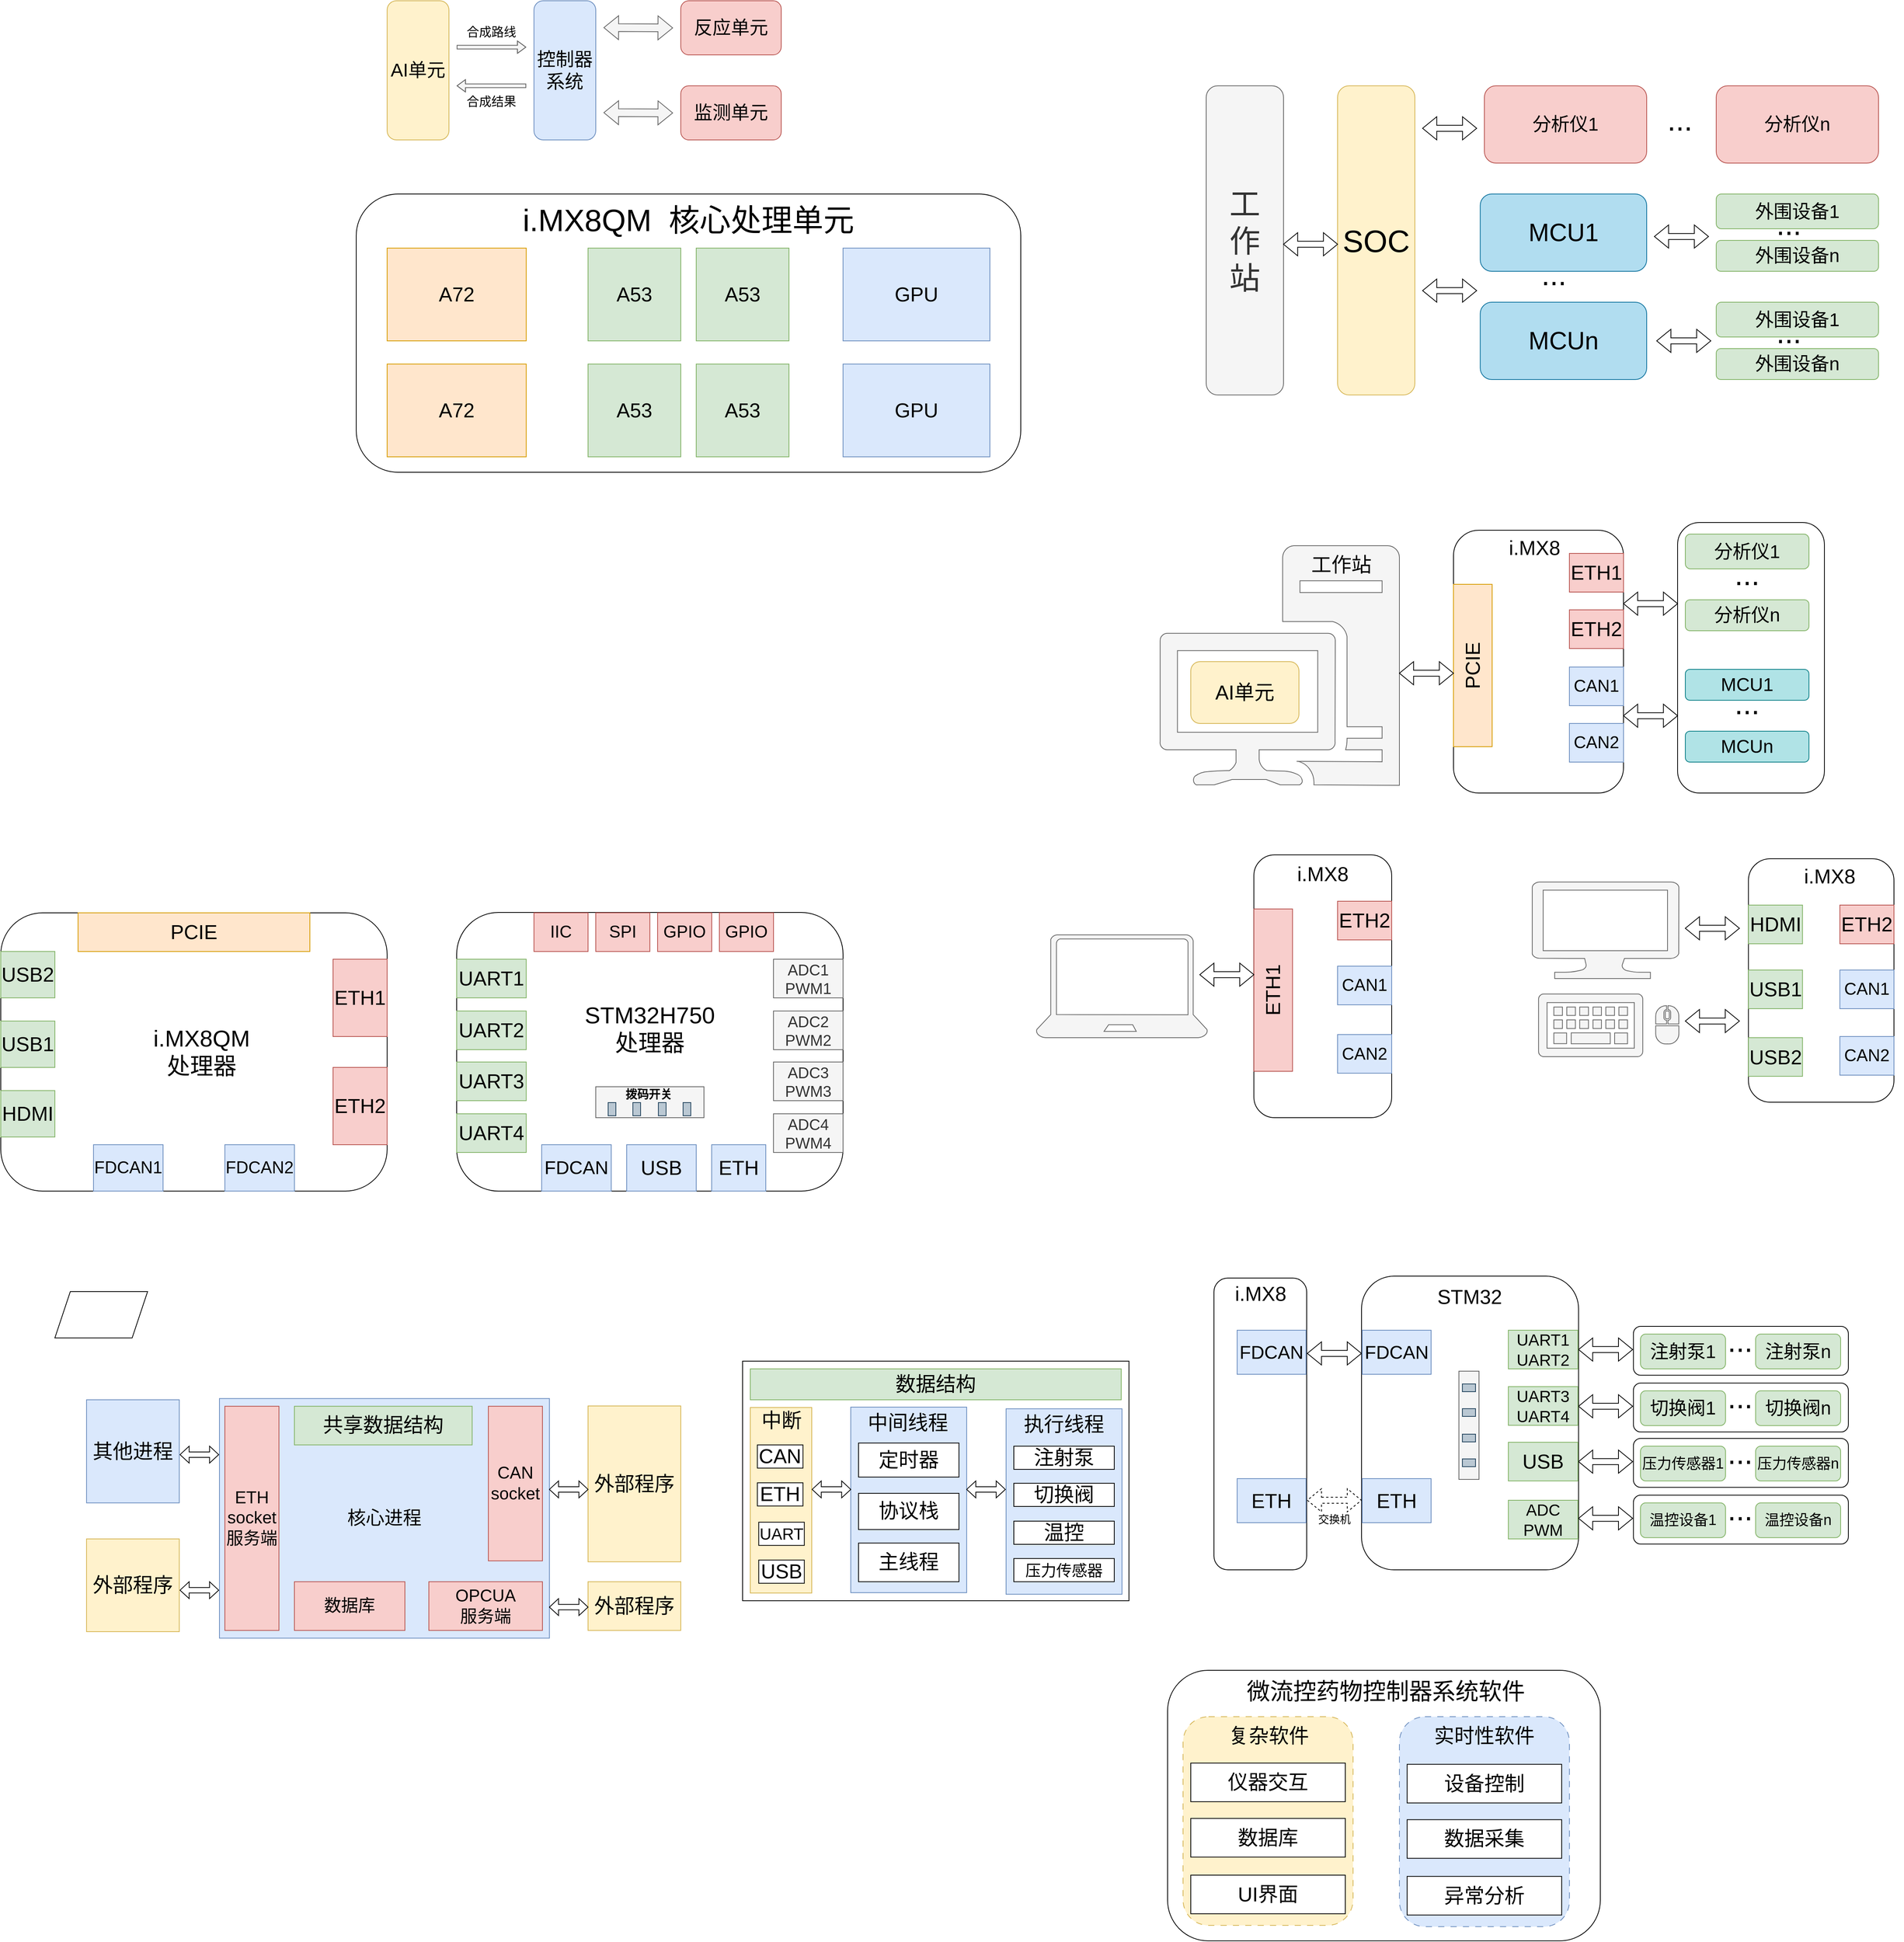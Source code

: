 <mxfile version="25.0.3">
  <diagram name="第 1 页" id="dDundkh1Q2r8naMCAjJB">
    <mxGraphModel dx="2897" dy="933" grid="1" gridSize="10" guides="1" tooltips="1" connect="1" arrows="1" fold="1" page="1" pageScale="1" pageWidth="1169" pageHeight="827" math="0" shadow="0">
      <root>
        <mxCell id="0" />
        <mxCell id="1" parent="0" />
        <mxCell id="mTrDEz1nqdT5TnVAm15j-2" value="&lt;font style=&quot;font-size: 24px;&quot;&gt;AI单元&lt;/font&gt;" style="rounded=1;whiteSpace=wrap;html=1;fillColor=#fff2cc;strokeColor=#d6b656;" parent="1" vertex="1">
          <mxGeometry x="120" y="130" width="80" height="180" as="geometry" />
        </mxCell>
        <mxCell id="mTrDEz1nqdT5TnVAm15j-6" value="&lt;font style=&quot;font-size: 24px;&quot;&gt;控制器系统&lt;/font&gt;" style="rounded=1;whiteSpace=wrap;html=1;fillColor=#dae8fc;strokeColor=#6c8ebf;" parent="1" vertex="1">
          <mxGeometry x="310" y="130" width="80" height="180" as="geometry" />
        </mxCell>
        <mxCell id="mTrDEz1nqdT5TnVAm15j-7" value="&lt;font style=&quot;font-size: 24px;&quot;&gt;反应单元&lt;/font&gt;" style="rounded=1;whiteSpace=wrap;html=1;fillColor=#f8cecc;strokeColor=#b85450;" parent="1" vertex="1">
          <mxGeometry x="500" y="130" width="130" height="70" as="geometry" />
        </mxCell>
        <mxCell id="mTrDEz1nqdT5TnVAm15j-8" value="&lt;span style=&quot;font-size: 24px;&quot;&gt;监测单元&lt;/span&gt;" style="rounded=1;whiteSpace=wrap;html=1;fillColor=#f8cecc;strokeColor=#b85450;glass=0;shadow=0;" parent="1" vertex="1">
          <mxGeometry x="500" y="240" width="130" height="70" as="geometry" />
        </mxCell>
        <mxCell id="mTrDEz1nqdT5TnVAm15j-9" value="" style="shape=flexArrow;endArrow=classic;startArrow=classic;html=1;rounded=0;fillColor=#f5f5f5;strokeColor=#666666;" parent="1" edge="1">
          <mxGeometry width="100" height="100" relative="1" as="geometry">
            <mxPoint x="400" y="164.71" as="sourcePoint" />
            <mxPoint x="490" y="165.13" as="targetPoint" />
          </mxGeometry>
        </mxCell>
        <mxCell id="mTrDEz1nqdT5TnVAm15j-10" value="" style="shape=flexArrow;endArrow=classic;startArrow=classic;html=1;rounded=0;fillColor=#f5f5f5;strokeColor=#666666;" parent="1" edge="1">
          <mxGeometry width="100" height="100" relative="1" as="geometry">
            <mxPoint x="400" y="274.71" as="sourcePoint" />
            <mxPoint x="490" y="275.13" as="targetPoint" />
          </mxGeometry>
        </mxCell>
        <mxCell id="mTrDEz1nqdT5TnVAm15j-12" value="" style="shape=flexArrow;endArrow=classic;html=1;rounded=0;width=4.8;endSize=3.288;endWidth=10.229;fillColor=#f5f5f5;strokeColor=#666666;" parent="1" edge="1">
          <mxGeometry width="50" height="50" relative="1" as="geometry">
            <mxPoint x="210" y="190" as="sourcePoint" />
            <mxPoint x="300" y="190" as="targetPoint" />
            <Array as="points">
              <mxPoint x="260" y="190" />
            </Array>
          </mxGeometry>
        </mxCell>
        <mxCell id="mTrDEz1nqdT5TnVAm15j-13" value="" style="shape=flexArrow;endArrow=classic;html=1;rounded=0;width=4.8;endSize=3.288;endWidth=10.229;fillColor=#f5f5f5;strokeColor=#666666;" parent="1" edge="1">
          <mxGeometry width="50" height="50" relative="1" as="geometry">
            <mxPoint x="300" y="240" as="sourcePoint" />
            <mxPoint x="210" y="240" as="targetPoint" />
            <Array as="points">
              <mxPoint x="260" y="240" />
            </Array>
          </mxGeometry>
        </mxCell>
        <mxCell id="mTrDEz1nqdT5TnVAm15j-15" value="合成路线" style="text;strokeColor=none;align=center;fillColor=none;html=1;verticalAlign=middle;whiteSpace=wrap;rounded=0;fontSize=16;" parent="1" vertex="1">
          <mxGeometry x="220" y="160" width="70" height="20" as="geometry" />
        </mxCell>
        <mxCell id="mTrDEz1nqdT5TnVAm15j-16" value="合成结果" style="text;strokeColor=none;align=center;fillColor=none;html=1;verticalAlign=middle;whiteSpace=wrap;rounded=0;fontSize=16;" parent="1" vertex="1">
          <mxGeometry x="220" y="250" width="70" height="20" as="geometry" />
        </mxCell>
        <mxCell id="O-WrQp41GENTJy3OARPs-1" value="" style="rounded=1;whiteSpace=wrap;html=1;" parent="1" vertex="1">
          <mxGeometry x="80" y="380" width="860" height="360" as="geometry" />
        </mxCell>
        <mxCell id="O-WrQp41GENTJy3OARPs-2" value="&lt;font style=&quot;font-size: 26px;&quot;&gt;A72&lt;/font&gt;" style="rounded=0;whiteSpace=wrap;html=1;fillColor=#ffe6cc;strokeColor=#d79b00;" parent="1" vertex="1">
          <mxGeometry x="120" y="450" width="180" height="120" as="geometry" />
        </mxCell>
        <mxCell id="O-WrQp41GENTJy3OARPs-3" value="&lt;font style=&quot;font-size: 26px;&quot;&gt;A72&lt;/font&gt;" style="rounded=0;whiteSpace=wrap;html=1;fillColor=#ffe6cc;strokeColor=#d79b00;" parent="1" vertex="1">
          <mxGeometry x="120" y="600" width="180" height="120" as="geometry" />
        </mxCell>
        <mxCell id="O-WrQp41GENTJy3OARPs-8" value="&lt;font style=&quot;font-size: 26px;&quot;&gt;GPU&lt;/font&gt;" style="rounded=0;whiteSpace=wrap;html=1;fillColor=#dae8fc;strokeColor=#6c8ebf;" parent="1" vertex="1">
          <mxGeometry x="710" y="450" width="190" height="120" as="geometry" />
        </mxCell>
        <mxCell id="O-WrQp41GENTJy3OARPs-9" value="&lt;font style=&quot;font-size: 26px;&quot;&gt;GPU&lt;/font&gt;" style="rounded=0;whiteSpace=wrap;html=1;fillColor=#dae8fc;strokeColor=#6c8ebf;" parent="1" vertex="1">
          <mxGeometry x="710" y="600" width="190" height="120" as="geometry" />
        </mxCell>
        <mxCell id="O-WrQp41GENTJy3OARPs-10" value="&lt;font style=&quot;font-size: 26px;&quot;&gt;A53&lt;/font&gt;" style="rounded=0;whiteSpace=wrap;html=1;fillColor=#d5e8d4;strokeColor=#82b366;" parent="1" vertex="1">
          <mxGeometry x="380" y="450" width="120" height="120" as="geometry" />
        </mxCell>
        <mxCell id="O-WrQp41GENTJy3OARPs-11" value="&lt;font style=&quot;font-size: 26px;&quot;&gt;A53&lt;/font&gt;" style="rounded=0;whiteSpace=wrap;html=1;fillColor=#d5e8d4;strokeColor=#82b366;" parent="1" vertex="1">
          <mxGeometry x="520" y="450" width="120" height="120" as="geometry" />
        </mxCell>
        <mxCell id="O-WrQp41GENTJy3OARPs-12" value="&lt;font style=&quot;font-size: 26px;&quot;&gt;A53&lt;/font&gt;" style="rounded=0;whiteSpace=wrap;html=1;fillColor=#d5e8d4;strokeColor=#82b366;" parent="1" vertex="1">
          <mxGeometry x="380" y="600" width="120" height="120" as="geometry" />
        </mxCell>
        <mxCell id="O-WrQp41GENTJy3OARPs-13" value="&lt;font style=&quot;font-size: 26px;&quot;&gt;A53&lt;/font&gt;" style="rounded=0;whiteSpace=wrap;html=1;fillColor=#d5e8d4;strokeColor=#82b366;" parent="1" vertex="1">
          <mxGeometry x="520" y="600" width="120" height="120" as="geometry" />
        </mxCell>
        <mxCell id="O-WrQp41GENTJy3OARPs-18" value="&lt;font&gt;i.MX8QM&amp;nbsp; 核心处理单元&lt;/font&gt;" style="text;strokeColor=none;align=center;fillColor=none;html=1;verticalAlign=middle;whiteSpace=wrap;rounded=0;fontSize=40;" parent="1" vertex="1">
          <mxGeometry x="260" y="398" width="500" height="30" as="geometry" />
        </mxCell>
        <mxCell id="O-WrQp41GENTJy3OARPs-20" value="" style="rounded=1;whiteSpace=wrap;html=1;shadow=0;" parent="1" vertex="1">
          <mxGeometry x="-380" y="1310" width="500" height="360" as="geometry" />
        </mxCell>
        <mxCell id="O-WrQp41GENTJy3OARPs-24" value="&lt;font style=&quot;font-size: 26px;&quot;&gt;PCIE&lt;/font&gt;" style="rounded=0;whiteSpace=wrap;html=1;fillColor=#ffe6cc;strokeColor=#d79b00;" parent="1" vertex="1">
          <mxGeometry x="-280" y="1310" width="300" height="50" as="geometry" />
        </mxCell>
        <mxCell id="O-WrQp41GENTJy3OARPs-25" value="&lt;font style=&quot;font-size: 26px;&quot;&gt;HDMI&lt;/font&gt;" style="rounded=0;whiteSpace=wrap;html=1;fillColor=#d5e8d4;strokeColor=#82b366;" parent="1" vertex="1">
          <mxGeometry x="-380" y="1540" width="70" height="60" as="geometry" />
        </mxCell>
        <mxCell id="O-WrQp41GENTJy3OARPs-27" value="i.MX8QM&lt;div&gt;处理器&lt;/div&gt;" style="text;strokeColor=none;align=center;fillColor=none;html=1;verticalAlign=middle;whiteSpace=wrap;rounded=0;fontSize=30;" parent="1" vertex="1">
          <mxGeometry x="-210" y="1440" width="180" height="100" as="geometry" />
        </mxCell>
        <mxCell id="O-WrQp41GENTJy3OARPs-28" value="&lt;font style=&quot;font-size: 26px;&quot;&gt;ETH1&lt;/font&gt;" style="rounded=0;whiteSpace=wrap;html=1;fillColor=#f8cecc;strokeColor=#b85450;" parent="1" vertex="1">
          <mxGeometry x="50" y="1370" width="70" height="100" as="geometry" />
        </mxCell>
        <mxCell id="O-WrQp41GENTJy3OARPs-29" value="&lt;font style=&quot;font-size: 26px;&quot;&gt;ETH2&lt;/font&gt;" style="rounded=0;whiteSpace=wrap;html=1;fillColor=#f8cecc;strokeColor=#b85450;" parent="1" vertex="1">
          <mxGeometry x="50" y="1510" width="70" height="100" as="geometry" />
        </mxCell>
        <mxCell id="O-WrQp41GENTJy3OARPs-31" value="&lt;font style=&quot;font-size: 26px;&quot;&gt;USB1&lt;/font&gt;" style="rounded=0;whiteSpace=wrap;html=1;fillColor=#d5e8d4;strokeColor=#82b366;" parent="1" vertex="1">
          <mxGeometry x="-380" y="1450" width="70" height="60" as="geometry" />
        </mxCell>
        <mxCell id="O-WrQp41GENTJy3OARPs-32" value="&lt;font style=&quot;font-size: 26px;&quot;&gt;USB2&lt;/font&gt;" style="rounded=0;whiteSpace=wrap;html=1;fillColor=#d5e8d4;strokeColor=#82b366;" parent="1" vertex="1">
          <mxGeometry x="-380" y="1360" width="70" height="60" as="geometry" />
        </mxCell>
        <mxCell id="O-WrQp41GENTJy3OARPs-33" value="&lt;font&gt;FDCAN1&lt;/font&gt;" style="rounded=0;whiteSpace=wrap;html=1;fillColor=#dae8fc;strokeColor=#6c8ebf;gradientColor=none;fontSize=22;" parent="1" vertex="1">
          <mxGeometry x="-260" y="1610" width="90" height="60" as="geometry" />
        </mxCell>
        <mxCell id="O-WrQp41GENTJy3OARPs-34" value="&lt;font&gt;FDCAN2&lt;/font&gt;" style="rounded=0;whiteSpace=wrap;html=1;fillColor=#dae8fc;strokeColor=#6c8ebf;fontSize=22;" parent="1" vertex="1">
          <mxGeometry x="-90" y="1610" width="90" height="60" as="geometry" />
        </mxCell>
        <mxCell id="O-WrQp41GENTJy3OARPs-36" value="" style="rounded=1;whiteSpace=wrap;html=1;shadow=0;" parent="1" vertex="1">
          <mxGeometry x="210" y="1309.5" width="500" height="360.5" as="geometry" />
        </mxCell>
        <mxCell id="O-WrQp41GENTJy3OARPs-37" value="&lt;font style=&quot;font-size: 26px;&quot;&gt;UART1&lt;/font&gt;" style="rounded=0;whiteSpace=wrap;html=1;fillColor=#d5e8d4;strokeColor=#82b366;" parent="1" vertex="1">
          <mxGeometry x="210" y="1370" width="90" height="50" as="geometry" />
        </mxCell>
        <mxCell id="O-WrQp41GENTJy3OARPs-39" value="&lt;div&gt;STM32H750处理器&lt;/div&gt;" style="text;strokeColor=none;align=center;fillColor=none;html=1;verticalAlign=middle;whiteSpace=wrap;rounded=0;fontSize=30;" parent="1" vertex="1">
          <mxGeometry x="370" y="1410" width="180" height="100" as="geometry" />
        </mxCell>
        <mxCell id="O-WrQp41GENTJy3OARPs-41" value="&lt;font style=&quot;font-size: 26px;&quot;&gt;ETH&lt;/font&gt;" style="rounded=0;whiteSpace=wrap;html=1;fillColor=#dae8fc;strokeColor=#6c8ebf;" parent="1" vertex="1">
          <mxGeometry x="540" y="1610" width="70" height="60" as="geometry" />
        </mxCell>
        <mxCell id="O-WrQp41GENTJy3OARPs-42" value="&lt;font style=&quot;font-size: 26px;&quot;&gt;USB&lt;/font&gt;" style="rounded=0;whiteSpace=wrap;html=1;fillColor=#dae8fc;strokeColor=#6c8ebf;" parent="1" vertex="1">
          <mxGeometry x="430" y="1610" width="90" height="60" as="geometry" />
        </mxCell>
        <mxCell id="O-WrQp41GENTJy3OARPs-44" value="&lt;font&gt;FDCAN&lt;/font&gt;" style="rounded=0;whiteSpace=wrap;html=1;fillColor=#dae8fc;strokeColor=#6c8ebf;gradientColor=none;fontSize=24;" parent="1" vertex="1">
          <mxGeometry x="320" y="1610" width="90" height="60" as="geometry" />
        </mxCell>
        <mxCell id="O-WrQp41GENTJy3OARPs-46" value="&lt;font style=&quot;font-size: 26px;&quot;&gt;UART2&lt;/font&gt;" style="rounded=0;whiteSpace=wrap;html=1;fillColor=#d5e8d4;strokeColor=#82b366;" parent="1" vertex="1">
          <mxGeometry x="210" y="1437" width="90" height="50" as="geometry" />
        </mxCell>
        <mxCell id="O-WrQp41GENTJy3OARPs-47" value="&lt;font style=&quot;font-size: 26px;&quot;&gt;UART3&lt;/font&gt;" style="rounded=0;whiteSpace=wrap;html=1;fillColor=#d5e8d4;strokeColor=#82b366;" parent="1" vertex="1">
          <mxGeometry x="210" y="1503" width="90" height="50" as="geometry" />
        </mxCell>
        <mxCell id="O-WrQp41GENTJy3OARPs-48" value="&lt;font style=&quot;font-size: 26px;&quot;&gt;UART4&lt;/font&gt;" style="rounded=0;whiteSpace=wrap;html=1;fillColor=#d5e8d4;strokeColor=#82b366;" parent="1" vertex="1">
          <mxGeometry x="210" y="1570" width="90" height="50" as="geometry" />
        </mxCell>
        <mxCell id="O-WrQp41GENTJy3OARPs-49" value="&lt;div&gt;&lt;font style=&quot;font-size: 20px;&quot;&gt;ADC1&lt;/font&gt;&lt;/div&gt;&lt;font style=&quot;font-size: 20px;&quot;&gt;PWM1&lt;/font&gt;" style="rounded=0;whiteSpace=wrap;html=1;fillColor=#f5f5f5;strokeColor=#666666;fontColor=#333333;" parent="1" vertex="1">
          <mxGeometry x="620" y="1370" width="90" height="50" as="geometry" />
        </mxCell>
        <mxCell id="O-WrQp41GENTJy3OARPs-50" value="&lt;div&gt;&lt;font style=&quot;font-size: 20px;&quot;&gt;ADC2&lt;/font&gt;&lt;/div&gt;&lt;font style=&quot;font-size: 20px;&quot;&gt;PWM2&lt;/font&gt;" style="rounded=0;whiteSpace=wrap;html=1;fillColor=#f5f5f5;strokeColor=#666666;fontColor=#333333;" parent="1" vertex="1">
          <mxGeometry x="620" y="1437" width="90" height="50" as="geometry" />
        </mxCell>
        <mxCell id="O-WrQp41GENTJy3OARPs-51" value="&lt;div&gt;&lt;font style=&quot;font-size: 20px;&quot;&gt;ADC3&lt;/font&gt;&lt;/div&gt;&lt;font style=&quot;font-size: 20px;&quot;&gt;PWM3&lt;/font&gt;" style="rounded=0;whiteSpace=wrap;html=1;fillColor=#f5f5f5;strokeColor=#666666;fontColor=#333333;" parent="1" vertex="1">
          <mxGeometry x="620" y="1503" width="90" height="50" as="geometry" />
        </mxCell>
        <mxCell id="O-WrQp41GENTJy3OARPs-52" value="&lt;div&gt;&lt;font style=&quot;font-size: 20px;&quot;&gt;ADC4&lt;/font&gt;&lt;/div&gt;&lt;font style=&quot;font-size: 20px;&quot;&gt;PWM4&lt;/font&gt;" style="rounded=0;whiteSpace=wrap;html=1;fillColor=#f5f5f5;strokeColor=#666666;fontColor=#333333;" parent="1" vertex="1">
          <mxGeometry x="620" y="1570" width="90" height="50" as="geometry" />
        </mxCell>
        <mxCell id="O-WrQp41GENTJy3OARPs-53" value="&lt;font&gt;IIC&lt;/font&gt;" style="rounded=0;whiteSpace=wrap;html=1;fillColor=#f8cecc;strokeColor=#b85450;fontSize=22;" parent="1" vertex="1">
          <mxGeometry x="310" y="1310" width="70" height="50" as="geometry" />
        </mxCell>
        <mxCell id="O-WrQp41GENTJy3OARPs-56" value="SPI" style="rounded=0;whiteSpace=wrap;html=1;fillColor=#f8cecc;strokeColor=#b85450;fontSize=22;" parent="1" vertex="1">
          <mxGeometry x="390" y="1310" width="70" height="50" as="geometry" />
        </mxCell>
        <mxCell id="O-WrQp41GENTJy3OARPs-57" value="GPIO" style="rounded=0;whiteSpace=wrap;html=1;fillColor=#f8cecc;strokeColor=#b85450;fontSize=22;" parent="1" vertex="1">
          <mxGeometry x="470" y="1310" width="70" height="50" as="geometry" />
        </mxCell>
        <mxCell id="O-WrQp41GENTJy3OARPs-58" value="&lt;font&gt;GPIO&lt;/font&gt;" style="rounded=0;whiteSpace=wrap;html=1;fillColor=#f8cecc;strokeColor=#b85450;fontSize=22;" parent="1" vertex="1">
          <mxGeometry x="550" y="1310" width="70" height="50" as="geometry" />
        </mxCell>
        <mxCell id="O-WrQp41GENTJy3OARPs-98" value="" style="rounded=1;whiteSpace=wrap;html=1;shadow=0;" parent="1" vertex="1">
          <mxGeometry x="1190" y="1782.5" width="120" height="377.5" as="geometry" />
        </mxCell>
        <mxCell id="O-WrQp41GENTJy3OARPs-100" value="i.MX8" style="text;strokeColor=none;align=center;fillColor=none;html=1;verticalAlign=middle;whiteSpace=wrap;rounded=0;fontSize=26;" parent="1" vertex="1">
          <mxGeometry x="1207.5" y="1783" width="85" height="40" as="geometry" />
        </mxCell>
        <mxCell id="O-WrQp41GENTJy3OARPs-110" value="" style="html=1;shadow=0;dashed=0;align=center;verticalAlign=middle;shape=mxgraph.arrows2.twoWayArrow;dy=0.74;dx=18.33;" parent="1" vertex="1">
          <mxGeometry x="1310.83" y="1865" width="70" height="30" as="geometry" />
        </mxCell>
        <mxCell id="O-WrQp41GENTJy3OARPs-122" value="" style="rounded=1;whiteSpace=wrap;html=1;shadow=0;" parent="1" vertex="1">
          <mxGeometry x="1381" y="1780" width="280.83" height="380" as="geometry" />
        </mxCell>
        <mxCell id="O-WrQp41GENTJy3OARPs-124" value="STM32" style="text;align=center;html=1;verticalAlign=middle;whiteSpace=wrap;rounded=0;fontSize=26;" parent="1" vertex="1">
          <mxGeometry x="1471" y="1790" width="100" height="33" as="geometry" />
        </mxCell>
        <mxCell id="O-WrQp41GENTJy3OARPs-127" value="FDCAN" style="rounded=0;whiteSpace=wrap;html=1;fillColor=#dae8fc;strokeColor=#6c8ebf;gradientColor=none;fontSize=24;" parent="1" vertex="1">
          <mxGeometry x="1381.83" y="1850" width="89.17" height="57" as="geometry" />
        </mxCell>
        <mxCell id="O-WrQp41GENTJy3OARPs-136" value="" style="html=1;shadow=0;dashed=0;align=center;verticalAlign=middle;shape=mxgraph.arrows2.twoWayArrow;dy=0.74;dx=18.33;" parent="1" vertex="1">
          <mxGeometry x="1661.83" y="1860" width="70" height="30" as="geometry" />
        </mxCell>
        <mxCell id="O-WrQp41GENTJy3OARPs-138" value="&lt;font style=&quot;font-size: 26px;&quot;&gt;ETH&lt;/font&gt;" style="rounded=0;whiteSpace=wrap;html=1;fillColor=#dae8fc;strokeColor=#6c8ebf;" parent="1" vertex="1">
          <mxGeometry x="1381.83" y="2042" width="89.17" height="57" as="geometry" />
        </mxCell>
        <mxCell id="O-WrQp41GENTJy3OARPs-139" value="FDCAN" style="rounded=0;whiteSpace=wrap;html=1;fillColor=#dae8fc;strokeColor=#6c8ebf;gradientColor=none;fontSize=24;" parent="1" vertex="1">
          <mxGeometry x="1220" y="1850" width="89.17" height="57" as="geometry" />
        </mxCell>
        <mxCell id="O-WrQp41GENTJy3OARPs-140" value="&lt;font style=&quot;font-size: 26px;&quot;&gt;ETH&lt;/font&gt;" style="rounded=0;whiteSpace=wrap;html=1;fillColor=#dae8fc;strokeColor=#6c8ebf;" parent="1" vertex="1">
          <mxGeometry x="1220" y="2042" width="89.17" height="57" as="geometry" />
        </mxCell>
        <mxCell id="O-WrQp41GENTJy3OARPs-142" value="" style="html=1;shadow=0;dashed=1;align=center;verticalAlign=middle;shape=mxgraph.arrows2.twoWayArrow;dy=0.74;dx=18.33;" parent="1" vertex="1">
          <mxGeometry x="1310.83" y="2055" width="70" height="30" as="geometry" />
        </mxCell>
        <mxCell id="O-WrQp41GENTJy3OARPs-143" value="&lt;font style=&quot;font-size: 21px;&quot;&gt;UART1&lt;/font&gt;&lt;div&gt;&lt;font style=&quot;font-size: 21px;&quot;&gt;UART2&lt;/font&gt;&lt;/div&gt;" style="rounded=0;whiteSpace=wrap;html=1;fillColor=#d5e8d4;strokeColor=#82b366;" parent="1" vertex="1">
          <mxGeometry x="1571" y="1850" width="90" height="50" as="geometry" />
        </mxCell>
        <mxCell id="O-WrQp41GENTJy3OARPs-144" value="" style="rounded=1;whiteSpace=wrap;html=1;shadow=0;" parent="1" vertex="1">
          <mxGeometry x="1732.83" y="1845" width="278.17" height="63.25" as="geometry" />
        </mxCell>
        <mxCell id="O-WrQp41GENTJy3OARPs-145" value="&lt;span style=&quot;font-size: 24px;&quot;&gt;注射泵1&lt;/span&gt;" style="rounded=1;whiteSpace=wrap;html=1;fillColor=#d5e8d4;strokeColor=#82b366;glass=0;shadow=0;" parent="1" vertex="1">
          <mxGeometry x="1742" y="1855" width="110" height="45" as="geometry" />
        </mxCell>
        <mxCell id="O-WrQp41GENTJy3OARPs-146" value="&lt;span style=&quot;font-size: 24px;&quot;&gt;注射泵n&lt;/span&gt;" style="rounded=1;whiteSpace=wrap;html=1;fillColor=#d5e8d4;strokeColor=#82b366;glass=0;shadow=0;" parent="1" vertex="1">
          <mxGeometry x="1891" y="1855" width="110" height="45" as="geometry" />
        </mxCell>
        <mxCell id="O-WrQp41GENTJy3OARPs-147" value="..." style="text;strokeColor=none;align=center;fillColor=none;html=1;verticalAlign=middle;whiteSpace=wrap;rounded=0;fontSize=39;" parent="1" vertex="1">
          <mxGeometry x="1841" y="1850" width="60" height="30" as="geometry" />
        </mxCell>
        <mxCell id="O-WrQp41GENTJy3OARPs-148" value="" style="html=1;shadow=0;dashed=0;align=center;verticalAlign=middle;shape=mxgraph.arrows2.twoWayArrow;dy=0.74;dx=18.33;" parent="1" vertex="1">
          <mxGeometry x="1661.83" y="1933.38" width="70" height="30" as="geometry" />
        </mxCell>
        <mxCell id="O-WrQp41GENTJy3OARPs-150" value="" style="rounded=1;whiteSpace=wrap;html=1;shadow=0;" parent="1" vertex="1">
          <mxGeometry x="1732.83" y="1918.38" width="278.17" height="63.25" as="geometry" />
        </mxCell>
        <mxCell id="O-WrQp41GENTJy3OARPs-151" value="&lt;span style=&quot;font-size: 24px;&quot;&gt;切换阀1&lt;/span&gt;" style="rounded=1;whiteSpace=wrap;html=1;fillColor=#d5e8d4;strokeColor=#82b366;glass=0;shadow=0;" parent="1" vertex="1">
          <mxGeometry x="1742" y="1928.38" width="110" height="45" as="geometry" />
        </mxCell>
        <mxCell id="O-WrQp41GENTJy3OARPs-152" value="&lt;span style=&quot;font-size: 24px;&quot;&gt;切换阀n&lt;/span&gt;" style="rounded=1;whiteSpace=wrap;html=1;fillColor=#d5e8d4;strokeColor=#82b366;glass=0;shadow=0;" parent="1" vertex="1">
          <mxGeometry x="1891" y="1928.38" width="110" height="45" as="geometry" />
        </mxCell>
        <mxCell id="O-WrQp41GENTJy3OARPs-153" value="..." style="text;strokeColor=none;align=center;fillColor=none;html=1;verticalAlign=middle;whiteSpace=wrap;rounded=0;fontSize=39;" parent="1" vertex="1">
          <mxGeometry x="1841" y="1923.38" width="60" height="30" as="geometry" />
        </mxCell>
        <mxCell id="O-WrQp41GENTJy3OARPs-160" value="" style="html=1;shadow=0;dashed=0;align=center;verticalAlign=middle;shape=mxgraph.arrows2.twoWayArrow;dy=0.74;dx=18.33;" parent="1" vertex="1">
          <mxGeometry x="1661.83" y="2005" width="70" height="30" as="geometry" />
        </mxCell>
        <mxCell id="O-WrQp41GENTJy3OARPs-161" value="&lt;font&gt;USB&lt;/font&gt;" style="rounded=0;whiteSpace=wrap;html=1;fillColor=#d5e8d4;strokeColor=#82b366;fontSize=26;" parent="1" vertex="1">
          <mxGeometry x="1571" y="1995" width="90" height="50" as="geometry" />
        </mxCell>
        <mxCell id="O-WrQp41GENTJy3OARPs-162" value="" style="rounded=1;whiteSpace=wrap;html=1;shadow=0;" parent="1" vertex="1">
          <mxGeometry x="1732.83" y="1990" width="278.17" height="63.25" as="geometry" />
        </mxCell>
        <mxCell id="O-WrQp41GENTJy3OARPs-163" value="&lt;font style=&quot;font-size: 19px;&quot;&gt;压力传感器1&lt;/font&gt;" style="rounded=1;whiteSpace=wrap;html=1;fillColor=#d5e8d4;strokeColor=#82b366;glass=0;shadow=0;" parent="1" vertex="1">
          <mxGeometry x="1742" y="2000" width="110" height="45" as="geometry" />
        </mxCell>
        <mxCell id="O-WrQp41GENTJy3OARPs-165" value="..." style="text;strokeColor=none;align=center;fillColor=none;html=1;verticalAlign=middle;whiteSpace=wrap;rounded=0;fontSize=39;" parent="1" vertex="1">
          <mxGeometry x="1841" y="1995" width="60" height="30" as="geometry" />
        </mxCell>
        <mxCell id="O-WrQp41GENTJy3OARPs-166" value="&lt;font style=&quot;font-size: 19px;&quot;&gt;压力传感器n&lt;/font&gt;" style="rounded=1;whiteSpace=wrap;html=1;fillColor=#d5e8d4;strokeColor=#82b366;glass=0;shadow=0;" parent="1" vertex="1">
          <mxGeometry x="1891" y="2000" width="110" height="45" as="geometry" />
        </mxCell>
        <mxCell id="O-WrQp41GENTJy3OARPs-167" value="&lt;font style=&quot;font-size: 21px;&quot;&gt;UART3&lt;/font&gt;&lt;div&gt;&lt;font style=&quot;font-size: 21px;&quot;&gt;UART4&lt;/font&gt;&lt;/div&gt;" style="rounded=0;whiteSpace=wrap;html=1;fillColor=#d5e8d4;strokeColor=#82b366;" parent="1" vertex="1">
          <mxGeometry x="1571" y="1923" width="90" height="50" as="geometry" />
        </mxCell>
        <mxCell id="O-WrQp41GENTJy3OARPs-169" value="&lt;span style=&quot;font-size: 21px;&quot;&gt;ADC&lt;/span&gt;&lt;br&gt;&lt;div&gt;&lt;span style=&quot;font-size: 21px;&quot;&gt;PWM&lt;/span&gt;&lt;/div&gt;" style="rounded=0;whiteSpace=wrap;html=1;fillColor=#d5e8d4;strokeColor=#82b366;" parent="1" vertex="1">
          <mxGeometry x="1571" y="2070" width="90" height="50" as="geometry" />
        </mxCell>
        <mxCell id="O-WrQp41GENTJy3OARPs-175" value="" style="html=1;shadow=0;dashed=0;align=center;verticalAlign=middle;shape=mxgraph.arrows2.twoWayArrow;dy=0.74;dx=18.33;" parent="1" vertex="1">
          <mxGeometry x="1661.83" y="2078.38" width="70" height="30" as="geometry" />
        </mxCell>
        <mxCell id="O-WrQp41GENTJy3OARPs-176" value="" style="rounded=1;whiteSpace=wrap;html=1;shadow=0;" parent="1" vertex="1">
          <mxGeometry x="1732.83" y="2063.38" width="278.17" height="63.25" as="geometry" />
        </mxCell>
        <mxCell id="O-WrQp41GENTJy3OARPs-177" value="&lt;font style=&quot;font-size: 19px;&quot;&gt;温控设备1&lt;/font&gt;" style="rounded=1;whiteSpace=wrap;html=1;fillColor=#d5e8d4;strokeColor=#82b366;glass=0;shadow=0;" parent="1" vertex="1">
          <mxGeometry x="1742" y="2073.38" width="110" height="45" as="geometry" />
        </mxCell>
        <mxCell id="O-WrQp41GENTJy3OARPs-178" value="..." style="text;strokeColor=none;align=center;fillColor=none;html=1;verticalAlign=middle;whiteSpace=wrap;rounded=0;fontSize=39;" parent="1" vertex="1">
          <mxGeometry x="1841" y="2068.38" width="60" height="30" as="geometry" />
        </mxCell>
        <mxCell id="O-WrQp41GENTJy3OARPs-179" value="&lt;font style=&quot;font-size: 19px;&quot;&gt;温控设备n&lt;/font&gt;" style="rounded=1;whiteSpace=wrap;html=1;fillColor=#d5e8d4;strokeColor=#82b366;glass=0;shadow=0;" parent="1" vertex="1">
          <mxGeometry x="1891" y="2073.38" width="110" height="45" as="geometry" />
        </mxCell>
        <mxCell id="O-WrQp41GENTJy3OARPs-180" value="SOC" style="rounded=1;whiteSpace=wrap;html=1;shadow=0;fontSize=40;fillColor=#fff2cc;strokeColor=#d6b656;" parent="1" vertex="1">
          <mxGeometry x="1350" y="240" width="100" height="400" as="geometry" />
        </mxCell>
        <mxCell id="O-WrQp41GENTJy3OARPs-182" value="MCU1" style="rounded=1;whiteSpace=wrap;html=1;shadow=0;fontSize=32;fillColor=#b1ddf0;strokeColor=#10739e;" parent="1" vertex="1">
          <mxGeometry x="1534.59" y="380" width="215.41" height="100" as="geometry" />
        </mxCell>
        <mxCell id="O-WrQp41GENTJy3OARPs-185" value="" style="html=1;shadow=0;dashed=0;align=center;verticalAlign=middle;shape=mxgraph.arrows2.twoWayArrow;dy=0.74;dx=18.33;" parent="1" vertex="1">
          <mxGeometry x="1760" y="420" width="70" height="30" as="geometry" />
        </mxCell>
        <mxCell id="O-WrQp41GENTJy3OARPs-187" value="..." style="text;strokeColor=none;align=center;fillColor=none;html=1;verticalAlign=middle;whiteSpace=wrap;rounded=0;fontSize=39;" parent="1" vertex="1">
          <mxGeometry x="1600" y="470" width="60" height="30" as="geometry" />
        </mxCell>
        <mxCell id="O-WrQp41GENTJy3OARPs-188" value="&lt;span style=&quot;font-size: 24px;&quot;&gt;外围设备1&lt;/span&gt;" style="rounded=1;whiteSpace=wrap;html=1;fillColor=#d5e8d4;strokeColor=#82b366;glass=0;shadow=0;" parent="1" vertex="1">
          <mxGeometry x="1840" y="380" width="210" height="45" as="geometry" />
        </mxCell>
        <mxCell id="O-WrQp41GENTJy3OARPs-189" value="&lt;span style=&quot;font-size: 24px;&quot;&gt;外围设备n&lt;/span&gt;" style="rounded=1;whiteSpace=wrap;html=1;fillColor=#d5e8d4;strokeColor=#82b366;glass=0;shadow=0;" parent="1" vertex="1">
          <mxGeometry x="1840" y="440" width="210" height="40" as="geometry" />
        </mxCell>
        <mxCell id="O-WrQp41GENTJy3OARPs-190" value="..." style="text;strokeColor=none;align=center;fillColor=none;html=1;verticalAlign=middle;whiteSpace=wrap;rounded=0;fontSize=39;" parent="1" vertex="1">
          <mxGeometry x="1904" y="405" width="60" height="30" as="geometry" />
        </mxCell>
        <mxCell id="O-WrQp41GENTJy3OARPs-195" value="&lt;span style=&quot;font-size: 24px;&quot;&gt;分析仪1&lt;/span&gt;" style="rounded=1;whiteSpace=wrap;html=1;fillColor=#f8cecc;strokeColor=#b85450;glass=0;shadow=0;" parent="1" vertex="1">
          <mxGeometry x="1540" y="240" width="210" height="100" as="geometry" />
        </mxCell>
        <mxCell id="O-WrQp41GENTJy3OARPs-197" value="" style="html=1;shadow=0;dashed=0;align=center;verticalAlign=middle;shape=mxgraph.arrows2.twoWayArrow;dy=0.74;dx=18.33;" parent="1" vertex="1">
          <mxGeometry x="1460" y="280" width="70" height="30" as="geometry" />
        </mxCell>
        <mxCell id="O-WrQp41GENTJy3OARPs-199" value="MCUn" style="rounded=1;whiteSpace=wrap;html=1;shadow=0;fontSize=32;fillColor=#b1ddf0;strokeColor=#10739e;" parent="1" vertex="1">
          <mxGeometry x="1534.59" y="520" width="215.41" height="100" as="geometry" />
        </mxCell>
        <mxCell id="O-WrQp41GENTJy3OARPs-200" value="" style="html=1;shadow=0;dashed=0;align=center;verticalAlign=middle;shape=mxgraph.arrows2.twoWayArrow;dy=0.74;dx=18.33;" parent="1" vertex="1">
          <mxGeometry x="1763" y="555" width="70" height="30" as="geometry" />
        </mxCell>
        <mxCell id="O-WrQp41GENTJy3OARPs-202" value="&lt;span style=&quot;font-size: 24px;&quot;&gt;外围设备1&lt;/span&gt;" style="rounded=1;whiteSpace=wrap;html=1;fillColor=#d5e8d4;strokeColor=#82b366;glass=0;shadow=0;" parent="1" vertex="1">
          <mxGeometry x="1840" y="520" width="210" height="45" as="geometry" />
        </mxCell>
        <mxCell id="O-WrQp41GENTJy3OARPs-203" value="&lt;span style=&quot;font-size: 24px;&quot;&gt;外围设备n&lt;/span&gt;" style="rounded=1;whiteSpace=wrap;html=1;fillColor=#d5e8d4;strokeColor=#82b366;glass=0;shadow=0;" parent="1" vertex="1">
          <mxGeometry x="1840" y="580" width="210" height="40" as="geometry" />
        </mxCell>
        <mxCell id="O-WrQp41GENTJy3OARPs-204" value="..." style="text;strokeColor=none;align=center;fillColor=none;html=1;verticalAlign=middle;whiteSpace=wrap;rounded=0;fontSize=39;" parent="1" vertex="1">
          <mxGeometry x="1904" y="545" width="60" height="30" as="geometry" />
        </mxCell>
        <mxCell id="O-WrQp41GENTJy3OARPs-205" value="" style="html=1;shadow=0;dashed=0;align=center;verticalAlign=middle;shape=mxgraph.arrows2.twoWayArrow;dy=0.74;dx=18.33;" parent="1" vertex="1">
          <mxGeometry x="1460" y="490" width="70" height="30" as="geometry" />
        </mxCell>
        <mxCell id="O-WrQp41GENTJy3OARPs-207" value="..." style="text;strokeColor=none;align=center;fillColor=none;html=1;verticalAlign=middle;whiteSpace=wrap;rounded=0;fontSize=39;" parent="1" vertex="1">
          <mxGeometry x="1763" y="270" width="60" height="30" as="geometry" />
        </mxCell>
        <mxCell id="O-WrQp41GENTJy3OARPs-208" value="&lt;span style=&quot;font-size: 24px;&quot;&gt;分析仪n&lt;/span&gt;" style="rounded=1;whiteSpace=wrap;html=1;fillColor=#f8cecc;strokeColor=#b85450;glass=0;shadow=0;" parent="1" vertex="1">
          <mxGeometry x="1840" y="240" width="210" height="100" as="geometry" />
        </mxCell>
        <mxCell id="O-WrQp41GENTJy3OARPs-210" value="工&lt;div&gt;作&lt;/div&gt;&lt;div&gt;站&lt;/div&gt;" style="rounded=1;whiteSpace=wrap;html=1;shadow=0;fontSize=40;fillColor=#f5f5f5;strokeColor=#666666;fontColor=#333333;" parent="1" vertex="1">
          <mxGeometry x="1180" y="240" width="100" height="400" as="geometry" />
        </mxCell>
        <mxCell id="O-WrQp41GENTJy3OARPs-211" value="" style="html=1;shadow=0;dashed=0;align=center;verticalAlign=middle;shape=mxgraph.arrows2.twoWayArrow;dy=0.74;dx=18.33;" parent="1" vertex="1">
          <mxGeometry x="1280" y="430" width="70" height="30" as="geometry" />
        </mxCell>
        <mxCell id="FVk3EEE_uI1t8pD1HrtK-1" value="" style="rounded=1;whiteSpace=wrap;html=1;shadow=0;" parent="1" vertex="1">
          <mxGeometry x="1790" y="805" width="190" height="350" as="geometry" />
        </mxCell>
        <mxCell id="FVk3EEE_uI1t8pD1HrtK-2" value="" style="sketch=0;aspect=fixed;pointerEvents=1;shadow=0;dashed=0;html=1;strokeColor=#666666;labelPosition=center;verticalLabelPosition=bottom;verticalAlign=top;align=center;fillColor=#f5f5f5;shape=mxgraph.mscae.enterprise.workstation_client;fontColor=#333333;flipH=1;" parent="1" vertex="1">
          <mxGeometry x="1120" y="835" width="310" height="310" as="geometry" />
        </mxCell>
        <mxCell id="FVk3EEE_uI1t8pD1HrtK-3" value="" style="rounded=1;whiteSpace=wrap;html=1;shadow=0;" parent="1" vertex="1">
          <mxGeometry x="1500" y="815" width="220" height="340" as="geometry" />
        </mxCell>
        <mxCell id="FVk3EEE_uI1t8pD1HrtK-4" value="&lt;font style=&quot;font-size: 26px;&quot;&gt;PCIE&lt;/font&gt;" style="rounded=0;whiteSpace=wrap;html=1;fillColor=#ffe6cc;strokeColor=#d79b00;rotation=-90;" parent="1" vertex="1">
          <mxGeometry x="1420" y="965" width="210" height="50" as="geometry" />
        </mxCell>
        <mxCell id="FVk3EEE_uI1t8pD1HrtK-5" value="i.MX8" style="text;strokeColor=none;align=center;fillColor=none;html=1;verticalAlign=middle;whiteSpace=wrap;rounded=0;fontSize=26;" parent="1" vertex="1">
          <mxGeometry x="1510" y="818" width="190" height="40" as="geometry" />
        </mxCell>
        <mxCell id="FVk3EEE_uI1t8pD1HrtK-6" value="&lt;font style=&quot;font-size: 26px;&quot;&gt;ETH1&lt;/font&gt;" style="rounded=0;whiteSpace=wrap;html=1;fillColor=#f8cecc;strokeColor=#b85450;" parent="1" vertex="1">
          <mxGeometry x="1650" y="845" width="70" height="50" as="geometry" />
        </mxCell>
        <mxCell id="FVk3EEE_uI1t8pD1HrtK-7" value="&lt;font style=&quot;font-size: 26px;&quot;&gt;ETH2&lt;/font&gt;" style="rounded=0;whiteSpace=wrap;html=1;fillColor=#f8cecc;strokeColor=#b85450;" parent="1" vertex="1">
          <mxGeometry x="1650" y="918" width="70" height="50" as="geometry" />
        </mxCell>
        <mxCell id="FVk3EEE_uI1t8pD1HrtK-8" value="CAN1" style="rounded=0;whiteSpace=wrap;html=1;fillColor=#dae8fc;strokeColor=#6c8ebf;gradientColor=none;fontSize=22;" parent="1" vertex="1">
          <mxGeometry x="1650" y="992" width="70" height="50" as="geometry" />
        </mxCell>
        <mxCell id="FVk3EEE_uI1t8pD1HrtK-9" value="" style="verticalLabelPosition=bottom;html=1;verticalAlign=top;align=center;strokeColor=#666666;fillColor=#f5f5f5;shape=mxgraph.azure.computer;pointerEvents=1;fontColor=#333333;" parent="1" vertex="1">
          <mxGeometry x="1601.67" y="1270" width="190" height="125" as="geometry" />
        </mxCell>
        <mxCell id="FVk3EEE_uI1t8pD1HrtK-10" value="" style="sketch=0;aspect=fixed;pointerEvents=1;shadow=0;dashed=0;html=1;strokeColor=#666666;labelPosition=center;verticalLabelPosition=bottom;verticalAlign=top;align=center;fillColor=#f5f5f5;shape=mxgraph.azure.laptop;fontColor=#333333;" parent="1" vertex="1">
          <mxGeometry x="960" y="1338.5" width="221.67" height="133" as="geometry" />
        </mxCell>
        <mxCell id="FVk3EEE_uI1t8pD1HrtK-11" value="工作站" style="text;strokeColor=none;align=center;fillColor=none;html=1;verticalAlign=middle;whiteSpace=wrap;rounded=0;fontSize=26;" parent="1" vertex="1">
          <mxGeometry x="1260" y="840" width="190" height="40" as="geometry" />
        </mxCell>
        <mxCell id="FVk3EEE_uI1t8pD1HrtK-12" value="&lt;font style=&quot;font-size: 26px;&quot;&gt;AI单元&lt;/font&gt;" style="rounded=1;whiteSpace=wrap;html=1;fillColor=#fff2cc;strokeColor=#d6b656;" parent="1" vertex="1">
          <mxGeometry x="1160" y="985" width="140" height="80" as="geometry" />
        </mxCell>
        <mxCell id="FVk3EEE_uI1t8pD1HrtK-13" value="CAN2" style="rounded=0;whiteSpace=wrap;html=1;fillColor=#dae8fc;strokeColor=#6c8ebf;gradientColor=none;fontSize=22;" parent="1" vertex="1">
          <mxGeometry x="1650" y="1065" width="70" height="50" as="geometry" />
        </mxCell>
        <mxCell id="FVk3EEE_uI1t8pD1HrtK-14" value="" style="sketch=0;aspect=fixed;pointerEvents=1;shadow=0;dashed=0;html=1;strokeColor=#666666;labelPosition=center;verticalLabelPosition=bottom;verticalAlign=top;align=center;fillColor=#f5f5f5;shape=mxgraph.mscae.enterprise.keyboard;fontColor=#333333;" parent="1" vertex="1">
          <mxGeometry x="1610" y="1415" width="135" height="81" as="geometry" />
        </mxCell>
        <mxCell id="FVk3EEE_uI1t8pD1HrtK-15" value="" style="sketch=0;aspect=fixed;pointerEvents=1;shadow=0;dashed=0;html=1;labelPosition=center;verticalLabelPosition=bottom;verticalAlign=top;align=center;shape=mxgraph.mscae.enterprise.mouse;fillColor=#f5f5f5;fontColor=#333333;strokeColor=#666666;" parent="1" vertex="1">
          <mxGeometry x="1761.67" y="1430" width="30" height="50" as="geometry" />
        </mxCell>
        <mxCell id="FVk3EEE_uI1t8pD1HrtK-16" value="&lt;span style=&quot;font-size: 24px;&quot;&gt;分析仪1&lt;/span&gt;" style="rounded=1;whiteSpace=wrap;html=1;fillColor=#d5e8d4;strokeColor=#82b366;glass=0;shadow=0;" parent="1" vertex="1">
          <mxGeometry x="1800" y="820" width="160" height="45" as="geometry" />
        </mxCell>
        <mxCell id="FVk3EEE_uI1t8pD1HrtK-17" value="&lt;span style=&quot;font-size: 24px;&quot;&gt;分析仪n&lt;/span&gt;" style="rounded=1;whiteSpace=wrap;html=1;fillColor=#d5e8d4;strokeColor=#82b366;glass=0;shadow=0;" parent="1" vertex="1">
          <mxGeometry x="1800" y="905" width="160" height="40" as="geometry" />
        </mxCell>
        <mxCell id="FVk3EEE_uI1t8pD1HrtK-18" value="&lt;span style=&quot;font-size: 24px;&quot;&gt;MCU1&lt;/span&gt;" style="rounded=1;whiteSpace=wrap;html=1;glass=0;shadow=0;fillColor=#b0e3e6;strokeColor=#0e8088;" parent="1" vertex="1">
          <mxGeometry x="1800" y="995" width="160" height="40" as="geometry" />
        </mxCell>
        <mxCell id="FVk3EEE_uI1t8pD1HrtK-19" value="&lt;span style=&quot;font-size: 24px;&quot;&gt;MCUn&lt;/span&gt;" style="rounded=1;whiteSpace=wrap;html=1;fillColor=#b0e3e6;strokeColor=#0e8088;glass=0;shadow=0;" parent="1" vertex="1">
          <mxGeometry x="1800" y="1075" width="160" height="40" as="geometry" />
        </mxCell>
        <mxCell id="FVk3EEE_uI1t8pD1HrtK-20" value="..." style="text;strokeColor=none;align=center;fillColor=none;html=1;verticalAlign=middle;whiteSpace=wrap;rounded=0;fontSize=39;" parent="1" vertex="1">
          <mxGeometry x="1850" y="858" width="60" height="30" as="geometry" />
        </mxCell>
        <mxCell id="FVk3EEE_uI1t8pD1HrtK-21" value="..." style="text;strokeColor=none;align=center;fillColor=none;html=1;verticalAlign=middle;whiteSpace=wrap;rounded=0;fontSize=39;" parent="1" vertex="1">
          <mxGeometry x="1850" y="1025" width="60" height="30" as="geometry" />
        </mxCell>
        <mxCell id="FVk3EEE_uI1t8pD1HrtK-22" value="" style="html=1;shadow=0;dashed=0;align=center;verticalAlign=middle;shape=mxgraph.arrows2.twoWayArrow;dy=0.74;dx=18.33;" parent="1" vertex="1">
          <mxGeometry x="1720" y="895" width="70" height="30" as="geometry" />
        </mxCell>
        <mxCell id="FVk3EEE_uI1t8pD1HrtK-23" value="" style="html=1;shadow=0;dashed=0;align=center;verticalAlign=middle;shape=mxgraph.arrows2.twoWayArrow;dy=0.74;dx=18.33;" parent="1" vertex="1">
          <mxGeometry x="1720" y="1040" width="70" height="30" as="geometry" />
        </mxCell>
        <mxCell id="FVk3EEE_uI1t8pD1HrtK-24" value="" style="html=1;shadow=0;dashed=0;align=center;verticalAlign=middle;shape=mxgraph.arrows2.twoWayArrow;dy=0.74;dx=18.33;" parent="1" vertex="1">
          <mxGeometry x="1430" y="985" width="70" height="30" as="geometry" />
        </mxCell>
        <mxCell id="FVk3EEE_uI1t8pD1HrtK-25" value="" style="rounded=1;whiteSpace=wrap;html=1;shadow=0;" parent="1" vertex="1">
          <mxGeometry x="1241.67" y="1235" width="178.33" height="340" as="geometry" />
        </mxCell>
        <mxCell id="FVk3EEE_uI1t8pD1HrtK-26" value="&lt;font style=&quot;font-size: 26px;&quot;&gt;ETH1&lt;/font&gt;" style="rounded=0;whiteSpace=wrap;html=1;fillColor=#f8cecc;strokeColor=#b85450;rotation=-90;" parent="1" vertex="1">
          <mxGeometry x="1161.67" y="1385" width="210" height="50" as="geometry" />
        </mxCell>
        <mxCell id="FVk3EEE_uI1t8pD1HrtK-27" value="i.MX8" style="text;strokeColor=none;align=center;fillColor=none;html=1;verticalAlign=middle;whiteSpace=wrap;rounded=0;fontSize=26;" parent="1" vertex="1">
          <mxGeometry x="1235.84" y="1240" width="190" height="40" as="geometry" />
        </mxCell>
        <mxCell id="FVk3EEE_uI1t8pD1HrtK-28" value="&lt;font style=&quot;font-size: 26px;&quot;&gt;ETH2&lt;/font&gt;" style="rounded=0;whiteSpace=wrap;html=1;fillColor=#f8cecc;strokeColor=#b85450;" parent="1" vertex="1">
          <mxGeometry x="1350" y="1295" width="70" height="50" as="geometry" />
        </mxCell>
        <mxCell id="FVk3EEE_uI1t8pD1HrtK-29" value="CAN1" style="rounded=0;whiteSpace=wrap;html=1;fillColor=#dae8fc;strokeColor=#6c8ebf;gradientColor=none;fontSize=22;" parent="1" vertex="1">
          <mxGeometry x="1350" y="1379" width="70" height="50" as="geometry" />
        </mxCell>
        <mxCell id="FVk3EEE_uI1t8pD1HrtK-30" value="CAN2" style="rounded=0;whiteSpace=wrap;html=1;fillColor=#dae8fc;strokeColor=#6c8ebf;gradientColor=none;fontSize=22;" parent="1" vertex="1">
          <mxGeometry x="1350" y="1467.5" width="70" height="50" as="geometry" />
        </mxCell>
        <mxCell id="FVk3EEE_uI1t8pD1HrtK-31" style="edgeStyle=orthogonalEdgeStyle;rounded=0;orthogonalLoop=1;jettySize=auto;html=1;exitX=0.5;exitY=1;exitDx=0;exitDy=0;" parent="1" source="FVk3EEE_uI1t8pD1HrtK-30" target="FVk3EEE_uI1t8pD1HrtK-30" edge="1">
          <mxGeometry relative="1" as="geometry" />
        </mxCell>
        <mxCell id="FVk3EEE_uI1t8pD1HrtK-32" value="" style="html=1;shadow=0;dashed=0;align=center;verticalAlign=middle;shape=mxgraph.arrows2.twoWayArrow;dy=0.74;dx=18.33;" parent="1" vertex="1">
          <mxGeometry x="1171.67" y="1375" width="70" height="30" as="geometry" />
        </mxCell>
        <mxCell id="FVk3EEE_uI1t8pD1HrtK-33" value="" style="rounded=1;whiteSpace=wrap;html=1;shadow=0;" parent="1" vertex="1">
          <mxGeometry x="1881.67" y="1240" width="188.33" height="315" as="geometry" />
        </mxCell>
        <mxCell id="FVk3EEE_uI1t8pD1HrtK-34" value="i.MX8" style="text;strokeColor=none;align=center;fillColor=none;html=1;verticalAlign=middle;whiteSpace=wrap;rounded=0;fontSize=26;" parent="1" vertex="1">
          <mxGeometry x="1891.67" y="1243" width="190" height="40" as="geometry" />
        </mxCell>
        <mxCell id="FVk3EEE_uI1t8pD1HrtK-35" value="&lt;font style=&quot;font-size: 26px;&quot;&gt;ETH2&lt;/font&gt;" style="rounded=0;whiteSpace=wrap;html=1;fillColor=#f8cecc;strokeColor=#b85450;" parent="1" vertex="1">
          <mxGeometry x="2000" y="1300" width="70" height="50" as="geometry" />
        </mxCell>
        <mxCell id="FVk3EEE_uI1t8pD1HrtK-36" value="CAN1" style="rounded=0;whiteSpace=wrap;html=1;fillColor=#dae8fc;strokeColor=#6c8ebf;gradientColor=none;fontSize=22;" parent="1" vertex="1">
          <mxGeometry x="2000" y="1384" width="70" height="50" as="geometry" />
        </mxCell>
        <mxCell id="FVk3EEE_uI1t8pD1HrtK-37" value="CAN2" style="rounded=0;whiteSpace=wrap;html=1;fillColor=#dae8fc;strokeColor=#6c8ebf;gradientColor=none;fontSize=22;" parent="1" vertex="1">
          <mxGeometry x="2000" y="1470" width="70" height="50" as="geometry" />
        </mxCell>
        <mxCell id="FVk3EEE_uI1t8pD1HrtK-38" style="edgeStyle=orthogonalEdgeStyle;rounded=0;orthogonalLoop=1;jettySize=auto;html=1;exitX=0.5;exitY=1;exitDx=0;exitDy=0;" parent="1" source="FVk3EEE_uI1t8pD1HrtK-37" target="FVk3EEE_uI1t8pD1HrtK-37" edge="1">
          <mxGeometry relative="1" as="geometry" />
        </mxCell>
        <mxCell id="FVk3EEE_uI1t8pD1HrtK-39" value="&lt;font style=&quot;font-size: 26px;&quot;&gt;USB2&lt;/font&gt;" style="rounded=0;whiteSpace=wrap;html=1;fillColor=#d5e8d4;strokeColor=#82b366;" parent="1" vertex="1">
          <mxGeometry x="1881.67" y="1471.5" width="70" height="50" as="geometry" />
        </mxCell>
        <mxCell id="FVk3EEE_uI1t8pD1HrtK-40" value="&lt;font style=&quot;font-size: 26px;&quot;&gt;USB1&lt;/font&gt;" style="rounded=0;whiteSpace=wrap;html=1;fillColor=#d5e8d4;strokeColor=#82b366;" parent="1" vertex="1">
          <mxGeometry x="1881.67" y="1384" width="70" height="50" as="geometry" />
        </mxCell>
        <mxCell id="FVk3EEE_uI1t8pD1HrtK-41" value="&lt;font style=&quot;font-size: 26px;&quot;&gt;HDMI&lt;/font&gt;" style="rounded=0;whiteSpace=wrap;html=1;fillColor=#d5e8d4;strokeColor=#82b366;" parent="1" vertex="1">
          <mxGeometry x="1881.67" y="1300" width="70" height="50" as="geometry" />
        </mxCell>
        <mxCell id="FVk3EEE_uI1t8pD1HrtK-42" value="" style="html=1;shadow=0;dashed=0;align=center;verticalAlign=middle;shape=mxgraph.arrows2.twoWayArrow;dy=0.74;dx=18.33;" parent="1" vertex="1">
          <mxGeometry x="1800" y="1315" width="70" height="30" as="geometry" />
        </mxCell>
        <mxCell id="FVk3EEE_uI1t8pD1HrtK-43" value="" style="html=1;shadow=0;dashed=0;align=center;verticalAlign=middle;shape=mxgraph.arrows2.twoWayArrow;dy=0.74;dx=18.33;" parent="1" vertex="1">
          <mxGeometry x="1800" y="1435" width="70" height="30" as="geometry" />
        </mxCell>
        <mxCell id="FVk3EEE_uI1t8pD1HrtK-51" value="" style="rounded=0;whiteSpace=wrap;html=1;fillColor=#f5f5f5;fontColor=#333333;strokeColor=#666666;" parent="1" vertex="1">
          <mxGeometry x="390" y="1535" width="140" height="40" as="geometry" />
        </mxCell>
        <mxCell id="FVk3EEE_uI1t8pD1HrtK-52" value="" style="rounded=0;whiteSpace=wrap;html=1;fillColor=#bac8d3;strokeColor=#23445d;" parent="1" vertex="1">
          <mxGeometry x="406" y="1555.5" width="10" height="17" as="geometry" />
        </mxCell>
        <mxCell id="FVk3EEE_uI1t8pD1HrtK-53" value="" style="rounded=0;whiteSpace=wrap;html=1;fillColor=#bac8d3;strokeColor=#23445d;" parent="1" vertex="1">
          <mxGeometry x="438" y="1555.5" width="10" height="17" as="geometry" />
        </mxCell>
        <mxCell id="FVk3EEE_uI1t8pD1HrtK-54" value="" style="rounded=0;whiteSpace=wrap;html=1;fillColor=#bac8d3;strokeColor=#23445d;" parent="1" vertex="1">
          <mxGeometry x="471" y="1555.5" width="10" height="17" as="geometry" />
        </mxCell>
        <mxCell id="FVk3EEE_uI1t8pD1HrtK-55" value="" style="rounded=0;whiteSpace=wrap;html=1;fillColor=#bac8d3;strokeColor=#23445d;" parent="1" vertex="1">
          <mxGeometry x="503" y="1555.5" width="10" height="17" as="geometry" />
        </mxCell>
        <mxCell id="FVk3EEE_uI1t8pD1HrtK-56" value="&lt;b&gt;拨码开关&lt;/b&gt;" style="text;strokeColor=none;align=center;fillColor=none;html=1;verticalAlign=middle;whiteSpace=wrap;rounded=0;fontSize=15;" parent="1" vertex="1">
          <mxGeometry x="414" y="1529" width="89" height="30" as="geometry" />
        </mxCell>
        <mxCell id="FVk3EEE_uI1t8pD1HrtK-75" value="" style="group;rotation=90;" parent="1" vertex="1" connectable="0">
          <mxGeometry x="1450" y="1960" width="140" height="26" as="geometry" />
        </mxCell>
        <mxCell id="FVk3EEE_uI1t8pD1HrtK-69" value="" style="rounded=0;whiteSpace=wrap;html=1;fillColor=#f5f5f5;fontColor=#333333;strokeColor=#666666;rotation=90;" parent="FVk3EEE_uI1t8pD1HrtK-75" vertex="1">
          <mxGeometry width="140" height="26" as="geometry" />
        </mxCell>
        <mxCell id="FVk3EEE_uI1t8pD1HrtK-70" value="" style="rounded=0;whiteSpace=wrap;html=1;fillColor=#bac8d3;strokeColor=#23445d;rotation=90;" parent="FVk3EEE_uI1t8pD1HrtK-75" vertex="1">
          <mxGeometry x="65" y="-44" width="10" height="17" as="geometry" />
        </mxCell>
        <mxCell id="FVk3EEE_uI1t8pD1HrtK-71" value="" style="rounded=0;whiteSpace=wrap;html=1;fillColor=#bac8d3;strokeColor=#23445d;rotation=90;" parent="FVk3EEE_uI1t8pD1HrtK-75" vertex="1">
          <mxGeometry x="65" y="-12" width="10" height="17" as="geometry" />
        </mxCell>
        <mxCell id="FVk3EEE_uI1t8pD1HrtK-72" value="" style="rounded=0;whiteSpace=wrap;html=1;fillColor=#bac8d3;strokeColor=#23445d;rotation=90;" parent="FVk3EEE_uI1t8pD1HrtK-75" vertex="1">
          <mxGeometry x="65" y="21" width="10" height="17" as="geometry" />
        </mxCell>
        <mxCell id="FVk3EEE_uI1t8pD1HrtK-73" value="" style="rounded=0;whiteSpace=wrap;html=1;fillColor=#bac8d3;strokeColor=#23445d;rotation=90;" parent="FVk3EEE_uI1t8pD1HrtK-75" vertex="1">
          <mxGeometry x="65" y="53" width="10" height="17" as="geometry" />
        </mxCell>
        <mxCell id="Tqsd4zmFbf8YSYMbSBRR-1" value="交换机" style="text;strokeColor=none;align=center;fillColor=none;html=1;verticalAlign=middle;whiteSpace=wrap;rounded=0;fontSize=14;" vertex="1" parent="1">
          <mxGeometry x="1315.83" y="2080" width="60" height="30" as="geometry" />
        </mxCell>
        <mxCell id="Tqsd4zmFbf8YSYMbSBRR-7" value="核心进程" style="rounded=0;whiteSpace=wrap;html=1;fillColor=#dae8fc;strokeColor=#6c8ebf;gradientColor=none;fontSize=24;" vertex="1" parent="1">
          <mxGeometry x="-97" y="1938.38" width="427" height="310" as="geometry" />
        </mxCell>
        <mxCell id="Tqsd4zmFbf8YSYMbSBRR-8" value="&lt;span style=&quot;font-size: 26px;&quot;&gt;外部程序&lt;/span&gt;" style="rounded=0;whiteSpace=wrap;html=1;fillColor=#fff2cc;strokeColor=#d6b656;" vertex="1" parent="1">
          <mxGeometry x="-269" y="2120" width="120" height="120" as="geometry" />
        </mxCell>
        <mxCell id="Tqsd4zmFbf8YSYMbSBRR-26" value="&lt;font style=&quot;font-size: 26px;&quot;&gt;共享数据结构&lt;/font&gt;" style="rounded=0;whiteSpace=wrap;html=1;fillColor=#d5e8d4;strokeColor=#82b366;" vertex="1" parent="1">
          <mxGeometry y="1948.38" width="230" height="50" as="geometry" />
        </mxCell>
        <mxCell id="Tqsd4zmFbf8YSYMbSBRR-27" value="&lt;div&gt;ETH&lt;/div&gt;socket服务端" style="rounded=0;whiteSpace=wrap;html=1;fillColor=#f8cecc;strokeColor=#b85450;fontSize=22;" vertex="1" parent="1">
          <mxGeometry x="-90" y="1948.38" width="70" height="290" as="geometry" />
        </mxCell>
        <mxCell id="Tqsd4zmFbf8YSYMbSBRR-28" value="CAN&lt;div&gt;socket&lt;/div&gt;" style="rounded=0;whiteSpace=wrap;html=1;fillColor=#f8cecc;strokeColor=#b85450;fontSize=22;" vertex="1" parent="1">
          <mxGeometry x="251" y="1948.38" width="70" height="200" as="geometry" />
        </mxCell>
        <mxCell id="Tqsd4zmFbf8YSYMbSBRR-29" value="OPCUA&lt;div&gt;服务端&lt;/div&gt;" style="rounded=0;whiteSpace=wrap;html=1;fillColor=#f8cecc;strokeColor=#b85450;fontSize=22;" vertex="1" parent="1">
          <mxGeometry x="174" y="2175.38" width="147" height="63" as="geometry" />
        </mxCell>
        <mxCell id="Tqsd4zmFbf8YSYMbSBRR-30" value="数据库" style="rounded=0;whiteSpace=wrap;html=1;fillColor=#f8cecc;strokeColor=#b85450;fontSize=22;" vertex="1" parent="1">
          <mxGeometry y="2175.38" width="143" height="63" as="geometry" />
        </mxCell>
        <mxCell id="Tqsd4zmFbf8YSYMbSBRR-33" value="&lt;span style=&quot;font-size: 26px;&quot;&gt;其他进程&lt;/span&gt;" style="rounded=0;whiteSpace=wrap;html=1;fillColor=#dae8fc;strokeColor=#6c8ebf;" vertex="1" parent="1">
          <mxGeometry x="-269" y="1940" width="120" height="133.38" as="geometry" />
        </mxCell>
        <mxCell id="Tqsd4zmFbf8YSYMbSBRR-39" value="" style="rounded=1;whiteSpace=wrap;html=1;shadow=0;" vertex="1" parent="1">
          <mxGeometry x="1130" y="2290" width="560" height="350" as="geometry" />
        </mxCell>
        <mxCell id="Tqsd4zmFbf8YSYMbSBRR-40" value="&lt;span&gt;微流控药物控制器系统软件&lt;/span&gt;" style="text;align=center;html=1;verticalAlign=middle;whiteSpace=wrap;rounded=0;fontSize=30;" vertex="1" parent="1">
          <mxGeometry x="1207.5" y="2300" width="409" height="33" as="geometry" />
        </mxCell>
        <mxCell id="Tqsd4zmFbf8YSYMbSBRR-58" value="" style="rounded=1;whiteSpace=wrap;html=1;shadow=0;dashed=1;dashPattern=8 8;fillColor=#fff2cc;strokeColor=#d6b656;" vertex="1" parent="1">
          <mxGeometry x="1150" y="2350" width="220" height="270" as="geometry" />
        </mxCell>
        <mxCell id="Tqsd4zmFbf8YSYMbSBRR-59" value="&lt;span style=&quot;font-size: 26px;&quot;&gt;仪器交互&lt;/span&gt;" style="rounded=0;whiteSpace=wrap;html=1;" vertex="1" parent="1">
          <mxGeometry x="1160" y="2410" width="200" height="50" as="geometry" />
        </mxCell>
        <mxCell id="Tqsd4zmFbf8YSYMbSBRR-60" value="&lt;span style=&quot;font-size: 26px;&quot;&gt;数据库&lt;/span&gt;" style="rounded=0;whiteSpace=wrap;html=1;" vertex="1" parent="1">
          <mxGeometry x="1160" y="2481.62" width="200" height="50" as="geometry" />
        </mxCell>
        <mxCell id="Tqsd4zmFbf8YSYMbSBRR-61" value="&lt;span style=&quot;font-size: 26px;&quot;&gt;UI界面&lt;/span&gt;" style="rounded=0;whiteSpace=wrap;html=1;" vertex="1" parent="1">
          <mxGeometry x="1160" y="2555" width="200" height="50" as="geometry" />
        </mxCell>
        <mxCell id="Tqsd4zmFbf8YSYMbSBRR-62" value="" style="rounded=1;whiteSpace=wrap;html=1;shadow=0;dashed=1;dashPattern=8 8;fillColor=#dae8fc;strokeColor=#6c8ebf;" vertex="1" parent="1">
          <mxGeometry x="1430" y="2350" width="220" height="271.62" as="geometry" />
        </mxCell>
        <mxCell id="Tqsd4zmFbf8YSYMbSBRR-63" value="&lt;span style=&quot;font-size: 26px;&quot;&gt;设备控制&lt;/span&gt;" style="rounded=0;whiteSpace=wrap;html=1;" vertex="1" parent="1">
          <mxGeometry x="1440" y="2411.62" width="200" height="50" as="geometry" />
        </mxCell>
        <mxCell id="Tqsd4zmFbf8YSYMbSBRR-64" value="&lt;span style=&quot;font-size: 26px;&quot;&gt;数据采集&lt;/span&gt;" style="rounded=0;whiteSpace=wrap;html=1;" vertex="1" parent="1">
          <mxGeometry x="1440" y="2483.24" width="200" height="50" as="geometry" />
        </mxCell>
        <mxCell id="Tqsd4zmFbf8YSYMbSBRR-65" value="&lt;span style=&quot;font-size: 26px;&quot;&gt;异常分析&lt;/span&gt;" style="rounded=0;whiteSpace=wrap;html=1;" vertex="1" parent="1">
          <mxGeometry x="1440" y="2556.62" width="200" height="50" as="geometry" />
        </mxCell>
        <mxCell id="Tqsd4zmFbf8YSYMbSBRR-66" value="复杂软件" style="text;strokeColor=none;align=center;fillColor=none;html=1;verticalAlign=middle;whiteSpace=wrap;rounded=0;fontSize=26;" vertex="1" parent="1">
          <mxGeometry x="1205.83" y="2360" width="110" height="30" as="geometry" />
        </mxCell>
        <mxCell id="Tqsd4zmFbf8YSYMbSBRR-67" value="实时性软件" style="text;strokeColor=none;align=center;fillColor=none;html=1;verticalAlign=middle;whiteSpace=wrap;rounded=0;fontSize=26;" vertex="1" parent="1">
          <mxGeometry x="1470" y="2360" width="140" height="30" as="geometry" />
        </mxCell>
        <mxCell id="Tqsd4zmFbf8YSYMbSBRR-72" value="" style="rounded=0;whiteSpace=wrap;html=1;fontSize=24;" vertex="1" parent="1">
          <mxGeometry x="580" y="1890" width="500" height="310" as="geometry" />
        </mxCell>
        <mxCell id="Tqsd4zmFbf8YSYMbSBRR-73" value="&lt;font style=&quot;font-size: 26px;&quot;&gt;数据结构&lt;/font&gt;" style="rounded=0;whiteSpace=wrap;html=1;fillColor=#d5e8d4;strokeColor=#82b366;" vertex="1" parent="1">
          <mxGeometry x="590" y="1900" width="480" height="40" as="geometry" />
        </mxCell>
        <mxCell id="Tqsd4zmFbf8YSYMbSBRR-79" value="" style="rounded=0;whiteSpace=wrap;html=1;shadow=0;fillColor=#fff2cc;strokeColor=#d6b656;" vertex="1" parent="1">
          <mxGeometry x="590" y="1950" width="79.5" height="240" as="geometry" />
        </mxCell>
        <mxCell id="Tqsd4zmFbf8YSYMbSBRR-80" value="&lt;span style=&quot;font-size: 26px;&quot;&gt;CAN&lt;/span&gt;" style="rounded=0;whiteSpace=wrap;html=1;" vertex="1" parent="1">
          <mxGeometry x="599.13" y="1998.38" width="59" height="30" as="geometry" />
        </mxCell>
        <mxCell id="Tqsd4zmFbf8YSYMbSBRR-81" value="&lt;span style=&quot;font-size: 26px;&quot;&gt;ETH&lt;/span&gt;" style="rounded=0;whiteSpace=wrap;html=1;" vertex="1" parent="1">
          <mxGeometry x="599.13" y="2047.38" width="59" height="30" as="geometry" />
        </mxCell>
        <mxCell id="Tqsd4zmFbf8YSYMbSBRR-83" value="中断" style="text;strokeColor=none;align=center;fillColor=none;html=1;verticalAlign=middle;whiteSpace=wrap;rounded=0;fontSize=26;" vertex="1" parent="1">
          <mxGeometry x="595.94" y="1951.63" width="68.88" height="30" as="geometry" />
        </mxCell>
        <mxCell id="Tqsd4zmFbf8YSYMbSBRR-93" value="&lt;span&gt;UART&lt;/span&gt;" style="rounded=0;whiteSpace=wrap;html=1;fontSize=21;" vertex="1" parent="1">
          <mxGeometry x="600.88" y="2098.38" width="59" height="30" as="geometry" />
        </mxCell>
        <mxCell id="Tqsd4zmFbf8YSYMbSBRR-94" value="&lt;span style=&quot;font-size: 26px;&quot;&gt;USB&lt;/span&gt;" style="rounded=0;whiteSpace=wrap;html=1;" vertex="1" parent="1">
          <mxGeometry x="600.88" y="2147.38" width="59" height="30" as="geometry" />
        </mxCell>
        <mxCell id="Tqsd4zmFbf8YSYMbSBRR-110" value="" style="rounded=0;whiteSpace=wrap;html=1;shadow=0;fillColor=#dae8fc;strokeColor=#6c8ebf;" vertex="1" parent="1">
          <mxGeometry x="921" y="1951.63" width="150" height="240" as="geometry" />
        </mxCell>
        <mxCell id="Tqsd4zmFbf8YSYMbSBRR-111" value="执行线程" style="text;strokeColor=none;align=center;fillColor=none;html=1;verticalAlign=middle;whiteSpace=wrap;rounded=0;fontSize=26;" vertex="1" parent="1">
          <mxGeometry x="931" y="1956.63" width="130" height="30" as="geometry" />
        </mxCell>
        <mxCell id="Tqsd4zmFbf8YSYMbSBRR-112" value="&lt;span style=&quot;font-size: 26px;&quot;&gt;注射泵&lt;/span&gt;" style="rounded=0;whiteSpace=wrap;html=1;" vertex="1" parent="1">
          <mxGeometry x="931" y="2000.0" width="130" height="30" as="geometry" />
        </mxCell>
        <mxCell id="Tqsd4zmFbf8YSYMbSBRR-116" value="" style="rounded=0;whiteSpace=wrap;html=1;shadow=0;fillColor=#dae8fc;strokeColor=#6c8ebf;" vertex="1" parent="1">
          <mxGeometry x="720" y="1949.51" width="150" height="240" as="geometry" />
        </mxCell>
        <mxCell id="Tqsd4zmFbf8YSYMbSBRR-117" value="中间线程" style="text;strokeColor=none;align=center;fillColor=none;html=1;verticalAlign=middle;whiteSpace=wrap;rounded=0;fontSize=26;" vertex="1" parent="1">
          <mxGeometry x="730" y="1956.5" width="128.25" height="27" as="geometry" />
        </mxCell>
        <mxCell id="Tqsd4zmFbf8YSYMbSBRR-118" value="&lt;span style=&quot;font-size: 26px;&quot;&gt;定时器&lt;/span&gt;" style="rounded=0;whiteSpace=wrap;html=1;" vertex="1" parent="1">
          <mxGeometry x="730" y="1995.94" width="130" height="44.06" as="geometry" />
        </mxCell>
        <mxCell id="Tqsd4zmFbf8YSYMbSBRR-121" value="&lt;span style=&quot;font-size: 26px;&quot;&gt;主线程&lt;/span&gt;" style="rounded=0;whiteSpace=wrap;html=1;" vertex="1" parent="1">
          <mxGeometry x="730" y="2125.38" width="130" height="50" as="geometry" />
        </mxCell>
        <mxCell id="Tqsd4zmFbf8YSYMbSBRR-125" value="&lt;span style=&quot;font-size: 26px;&quot;&gt;外部程序&lt;/span&gt;" style="rounded=0;whiteSpace=wrap;html=1;fillColor=#fff2cc;strokeColor=#d6b656;" vertex="1" parent="1">
          <mxGeometry x="380" y="1948" width="120" height="201.62" as="geometry" />
        </mxCell>
        <mxCell id="Tqsd4zmFbf8YSYMbSBRR-126" value="&lt;span style=&quot;font-size: 26px;&quot;&gt;外部程序&lt;/span&gt;" style="rounded=0;whiteSpace=wrap;html=1;fillColor=#fff2cc;strokeColor=#d6b656;" vertex="1" parent="1">
          <mxGeometry x="380" y="2175.38" width="120" height="63" as="geometry" />
        </mxCell>
        <mxCell id="Tqsd4zmFbf8YSYMbSBRR-127" value="" style="html=1;shadow=0;dashed=0;align=center;verticalAlign=middle;shape=mxgraph.arrows2.twoWayArrow;dy=0.68;dx=11.8;" vertex="1" parent="1">
          <mxGeometry x="-148" y="2000" width="50" height="21.88" as="geometry" />
        </mxCell>
        <mxCell id="Tqsd4zmFbf8YSYMbSBRR-129" value="" style="html=1;shadow=0;dashed=0;align=center;verticalAlign=middle;shape=mxgraph.arrows2.twoWayArrow;dy=0.68;dx=11.8;" vertex="1" parent="1">
          <mxGeometry x="-148" y="2175.38" width="50" height="21.88" as="geometry" />
        </mxCell>
        <mxCell id="Tqsd4zmFbf8YSYMbSBRR-130" value="" style="html=1;shadow=0;dashed=0;align=center;verticalAlign=middle;shape=mxgraph.arrows2.twoWayArrow;dy=0.68;dx=11.8;" vertex="1" parent="1">
          <mxGeometry x="330" y="2045.0" width="50" height="21.88" as="geometry" />
        </mxCell>
        <mxCell id="Tqsd4zmFbf8YSYMbSBRR-131" value="" style="html=1;shadow=0;dashed=0;align=center;verticalAlign=middle;shape=mxgraph.arrows2.twoWayArrow;dy=0.68;dx=11.8;" vertex="1" parent="1">
          <mxGeometry x="330" y="2197.26" width="50" height="21.88" as="geometry" />
        </mxCell>
        <mxCell id="Tqsd4zmFbf8YSYMbSBRR-132" value="" style="shape=parallelogram;perimeter=parallelogramPerimeter;whiteSpace=wrap;html=1;fixedSize=1;" vertex="1" parent="1">
          <mxGeometry x="-310" y="1800" width="120" height="60" as="geometry" />
        </mxCell>
        <mxCell id="Tqsd4zmFbf8YSYMbSBRR-133" value="&lt;span style=&quot;font-size: 26px;&quot;&gt;协议栈&lt;/span&gt;" style="rounded=0;whiteSpace=wrap;html=1;" vertex="1" parent="1">
          <mxGeometry x="730" y="2061" width="130" height="46.88" as="geometry" />
        </mxCell>
        <mxCell id="Tqsd4zmFbf8YSYMbSBRR-134" value="&lt;span style=&quot;font-size: 26px;&quot;&gt;切换阀&lt;/span&gt;" style="rounded=0;whiteSpace=wrap;html=1;" vertex="1" parent="1">
          <mxGeometry x="931" y="2048" width="130" height="30" as="geometry" />
        </mxCell>
        <mxCell id="Tqsd4zmFbf8YSYMbSBRR-135" value="&lt;span style=&quot;font-size: 26px;&quot;&gt;温控&lt;/span&gt;" style="rounded=0;whiteSpace=wrap;html=1;" vertex="1" parent="1">
          <mxGeometry x="931" y="2097" width="130" height="30" as="geometry" />
        </mxCell>
        <mxCell id="Tqsd4zmFbf8YSYMbSBRR-136" value="&lt;span&gt;压力传感器&lt;/span&gt;" style="rounded=0;whiteSpace=wrap;html=1;fontSize=20;" vertex="1" parent="1">
          <mxGeometry x="931" y="2145.38" width="130" height="30" as="geometry" />
        </mxCell>
        <mxCell id="Tqsd4zmFbf8YSYMbSBRR-138" value="" style="html=1;shadow=0;dashed=0;align=center;verticalAlign=middle;shape=mxgraph.arrows2.twoWayArrow;dy=0.68;dx=11.8;" vertex="1" parent="1">
          <mxGeometry x="670" y="2045.0" width="50" height="21.88" as="geometry" />
        </mxCell>
        <mxCell id="Tqsd4zmFbf8YSYMbSBRR-139" value="" style="html=1;shadow=0;dashed=0;align=center;verticalAlign=middle;shape=mxgraph.arrows2.twoWayArrow;dy=0.68;dx=11.8;" vertex="1" parent="1">
          <mxGeometry x="870" y="2045.0" width="50" height="21.88" as="geometry" />
        </mxCell>
      </root>
    </mxGraphModel>
  </diagram>
</mxfile>
